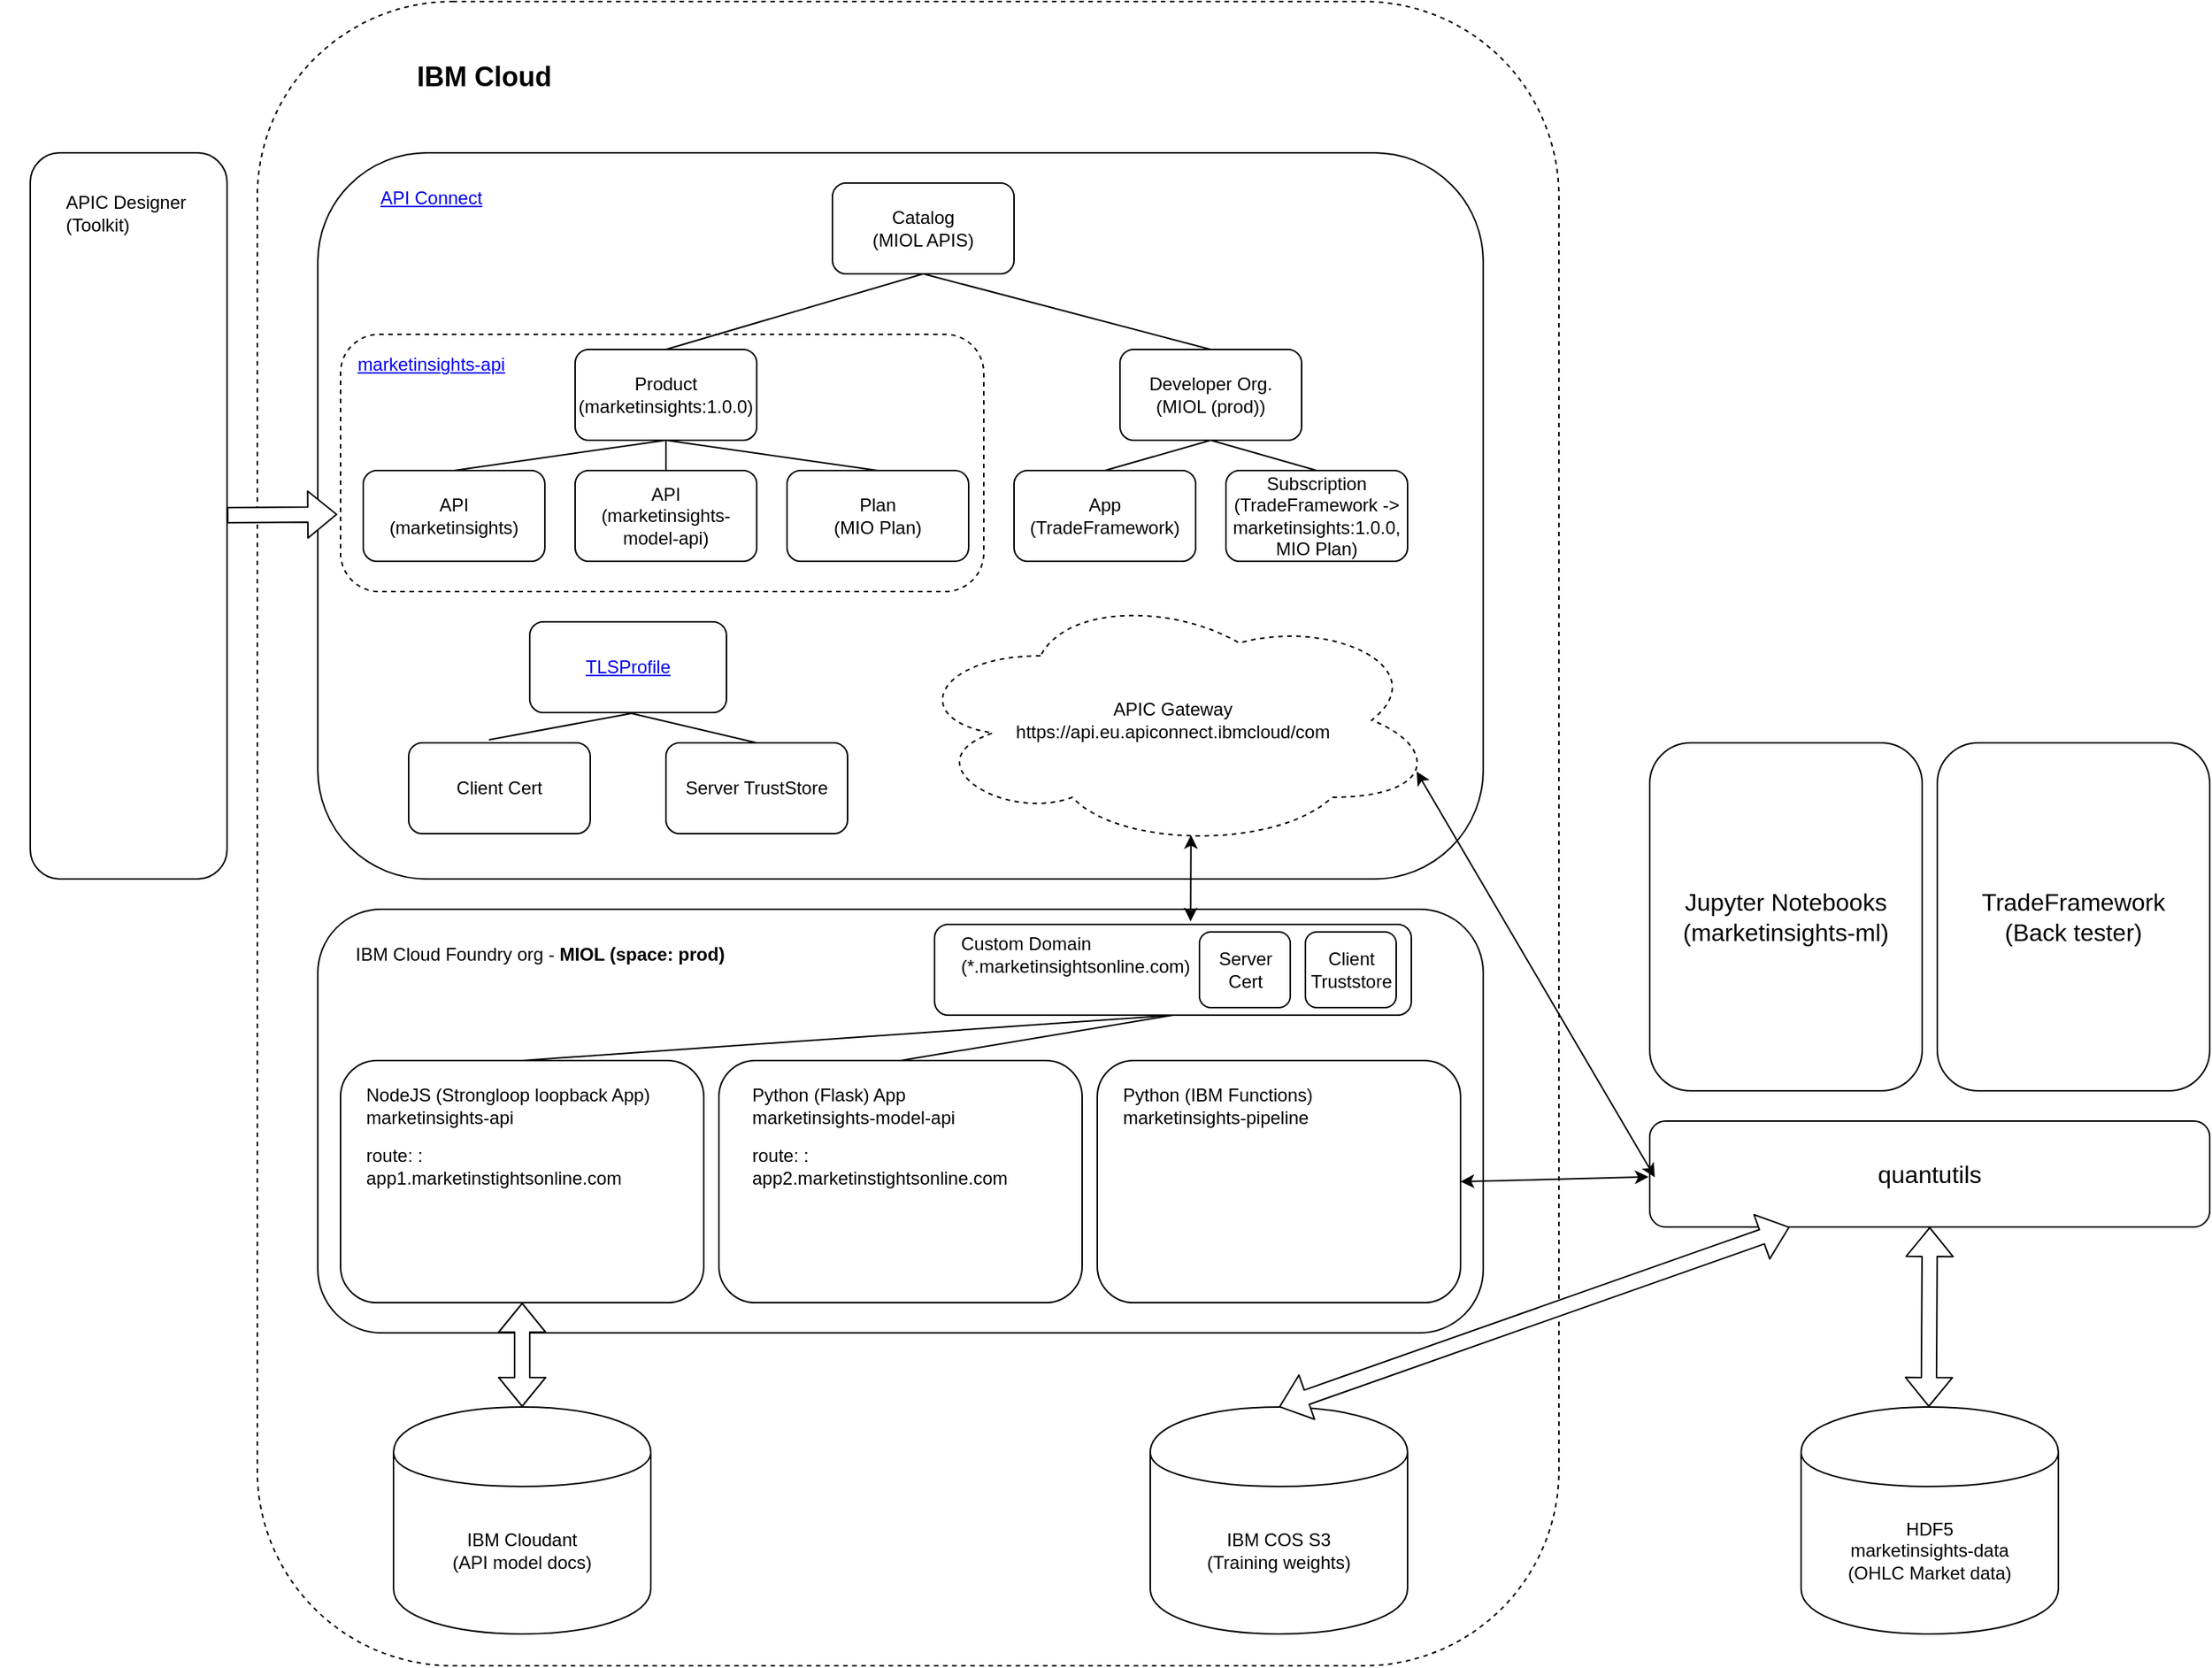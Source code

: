 <mxfile version="13.3.7" type="github"><diagram id="4_kHQUdOZlCoqDcLXM8S" name="Page-1"><mxGraphModel dx="2166" dy="715" grid="1" gridSize="10" guides="1" tooltips="1" connect="1" arrows="1" fold="1" page="1" pageScale="1" pageWidth="827" pageHeight="1169" math="0" shadow="0"><root><mxCell id="0"/><mxCell id="1" parent="0"/><mxCell id="GOIEq-3mkH_zw0_Kdc5Z-45" value="" style="rounded=1;whiteSpace=wrap;html=1;fillColor=none;dashed=1;" vertex="1" parent="1"><mxGeometry x="120" y="140" width="860" height="1100" as="geometry"/></mxCell><mxCell id="GOIEq-3mkH_zw0_Kdc5Z-40" value="" style="rounded=1;whiteSpace=wrap;html=1;fillColor=none;" vertex="1" parent="1"><mxGeometry x="160" y="740" width="770" height="280" as="geometry"/></mxCell><mxCell id="GOIEq-3mkH_zw0_Kdc5Z-1" value="" style="rounded=1;whiteSpace=wrap;html=1;" vertex="1" parent="1"><mxGeometry x="160" y="240" width="770" height="480" as="geometry"/></mxCell><mxCell id="GOIEq-3mkH_zw0_Kdc5Z-26" value="" style="rounded=1;whiteSpace=wrap;html=1;dashed=1;fillColor=none;" vertex="1" parent="1"><mxGeometry x="175" y="360" width="425" height="170" as="geometry"/></mxCell><mxCell id="GOIEq-3mkH_zw0_Kdc5Z-2" value="&lt;a href=&quot;https://eu.apiconnect.ibmcloud.com/apim&quot;&gt;API Connect&lt;/a&gt;" style="text;html=1;strokeColor=none;fillColor=none;align=center;verticalAlign=middle;whiteSpace=wrap;rounded=0;" vertex="1" parent="1"><mxGeometry x="150" y="260" width="170" height="20" as="geometry"/></mxCell><mxCell id="GOIEq-3mkH_zw0_Kdc5Z-3" value="Catalog&lt;br&gt;(MIOL APIS)" style="rounded=1;whiteSpace=wrap;html=1;" vertex="1" parent="1"><mxGeometry x="500" y="260" width="120" height="60" as="geometry"/></mxCell><mxCell id="GOIEq-3mkH_zw0_Kdc5Z-4" value="Product&lt;br&gt;(marketinsights:1.0.0)" style="rounded=1;whiteSpace=wrap;html=1;" vertex="1" parent="1"><mxGeometry x="330" y="370" width="120" height="60" as="geometry"/></mxCell><mxCell id="GOIEq-3mkH_zw0_Kdc5Z-5" value="API&lt;br&gt;(marketinsights)" style="rounded=1;whiteSpace=wrap;html=1;" vertex="1" parent="1"><mxGeometry x="190" y="450" width="120" height="60" as="geometry"/></mxCell><mxCell id="GOIEq-3mkH_zw0_Kdc5Z-6" value="API&lt;br&gt;(marketinsights-model-api)" style="rounded=1;whiteSpace=wrap;html=1;" vertex="1" parent="1"><mxGeometry x="330" y="450" width="120" height="60" as="geometry"/></mxCell><mxCell id="GOIEq-3mkH_zw0_Kdc5Z-7" value="Plan&lt;br&gt;(MIO Plan)" style="rounded=1;whiteSpace=wrap;html=1;" vertex="1" parent="1"><mxGeometry x="470" y="450" width="120" height="60" as="geometry"/></mxCell><mxCell id="GOIEq-3mkH_zw0_Kdc5Z-8" value="Developer Org.&lt;br&gt;(MIOL (prod))" style="rounded=1;whiteSpace=wrap;html=1;" vertex="1" parent="1"><mxGeometry x="690" y="370" width="120" height="60" as="geometry"/></mxCell><mxCell id="GOIEq-3mkH_zw0_Kdc5Z-9" value="App&lt;br&gt;(TradeFramework)" style="rounded=1;whiteSpace=wrap;html=1;" vertex="1" parent="1"><mxGeometry x="620" y="450" width="120" height="60" as="geometry"/></mxCell><mxCell id="GOIEq-3mkH_zw0_Kdc5Z-10" value="Subscription&lt;br&gt;(TradeFramework -&amp;gt; marketinsights:1.0.0, MIO Plan)" style="rounded=1;whiteSpace=wrap;html=1;" vertex="1" parent="1"><mxGeometry x="760" y="450" width="120" height="60" as="geometry"/></mxCell><mxCell id="GOIEq-3mkH_zw0_Kdc5Z-11" value="&lt;a href=&quot;https://developer.ibm.com/apiconnect/2016/07/06/securing-apic-bm-app-mutual-tls/&quot;&gt;TLSProfile&lt;/a&gt;" style="rounded=1;whiteSpace=wrap;html=1;" vertex="1" parent="1"><mxGeometry x="300" y="550" width="130" height="60" as="geometry"/></mxCell><mxCell id="GOIEq-3mkH_zw0_Kdc5Z-12" value="Client Cert" style="rounded=1;whiteSpace=wrap;html=1;" vertex="1" parent="1"><mxGeometry x="220" y="630" width="120" height="60" as="geometry"/></mxCell><mxCell id="GOIEq-3mkH_zw0_Kdc5Z-13" value="Server TrustStore" style="rounded=1;whiteSpace=wrap;html=1;" vertex="1" parent="1"><mxGeometry x="390" y="630" width="120" height="60" as="geometry"/></mxCell><mxCell id="GOIEq-3mkH_zw0_Kdc5Z-14" value="" style="endArrow=none;html=1;entryX=0.5;entryY=1;entryDx=0;entryDy=0;exitX=0.5;exitY=0;exitDx=0;exitDy=0;" edge="1" parent="1" source="GOIEq-3mkH_zw0_Kdc5Z-4" target="GOIEq-3mkH_zw0_Kdc5Z-3"><mxGeometry width="50" height="50" relative="1" as="geometry"><mxPoint x="360" y="430" as="sourcePoint"/><mxPoint x="410" y="380" as="targetPoint"/></mxGeometry></mxCell><mxCell id="GOIEq-3mkH_zw0_Kdc5Z-15" value="" style="endArrow=none;html=1;entryX=0.5;entryY=1;entryDx=0;entryDy=0;exitX=0.5;exitY=0;exitDx=0;exitDy=0;" edge="1" parent="1" source="GOIEq-3mkH_zw0_Kdc5Z-8" target="GOIEq-3mkH_zw0_Kdc5Z-3"><mxGeometry width="50" height="50" relative="1" as="geometry"><mxPoint x="400" y="380" as="sourcePoint"/><mxPoint x="570" y="330" as="targetPoint"/></mxGeometry></mxCell><mxCell id="GOIEq-3mkH_zw0_Kdc5Z-16" value="" style="endArrow=none;html=1;entryX=0.5;entryY=1;entryDx=0;entryDy=0;exitX=0.5;exitY=0;exitDx=0;exitDy=0;" edge="1" parent="1" source="GOIEq-3mkH_zw0_Kdc5Z-5" target="GOIEq-3mkH_zw0_Kdc5Z-4"><mxGeometry width="50" height="50" relative="1" as="geometry"><mxPoint x="760" y="380" as="sourcePoint"/><mxPoint x="570" y="330" as="targetPoint"/></mxGeometry></mxCell><mxCell id="GOIEq-3mkH_zw0_Kdc5Z-17" value="" style="endArrow=none;html=1;entryX=0.5;entryY=1;entryDx=0;entryDy=0;" edge="1" parent="1" source="GOIEq-3mkH_zw0_Kdc5Z-6" target="GOIEq-3mkH_zw0_Kdc5Z-4"><mxGeometry width="50" height="50" relative="1" as="geometry"><mxPoint x="260" y="460" as="sourcePoint"/><mxPoint x="400" y="440" as="targetPoint"/></mxGeometry></mxCell><mxCell id="GOIEq-3mkH_zw0_Kdc5Z-19" value="" style="endArrow=none;html=1;entryX=0.5;entryY=1;entryDx=0;entryDy=0;exitX=0.5;exitY=0;exitDx=0;exitDy=0;" edge="1" parent="1" source="GOIEq-3mkH_zw0_Kdc5Z-7" target="GOIEq-3mkH_zw0_Kdc5Z-4"><mxGeometry width="50" height="50" relative="1" as="geometry"><mxPoint x="400" y="460" as="sourcePoint"/><mxPoint x="400" y="440" as="targetPoint"/></mxGeometry></mxCell><mxCell id="GOIEq-3mkH_zw0_Kdc5Z-20" value="" style="endArrow=none;html=1;entryX=0.5;entryY=0;entryDx=0;entryDy=0;exitX=0.5;exitY=1;exitDx=0;exitDy=0;" edge="1" parent="1" source="GOIEq-3mkH_zw0_Kdc5Z-8" target="GOIEq-3mkH_zw0_Kdc5Z-9"><mxGeometry width="50" height="50" relative="1" as="geometry"><mxPoint x="760" y="380" as="sourcePoint"/><mxPoint x="570" y="330" as="targetPoint"/></mxGeometry></mxCell><mxCell id="GOIEq-3mkH_zw0_Kdc5Z-21" value="" style="endArrow=none;html=1;entryX=0.5;entryY=0;entryDx=0;entryDy=0;" edge="1" parent="1" target="GOIEq-3mkH_zw0_Kdc5Z-10"><mxGeometry width="50" height="50" relative="1" as="geometry"><mxPoint x="750" y="430" as="sourcePoint"/><mxPoint x="690" y="460" as="targetPoint"/></mxGeometry></mxCell><mxCell id="GOIEq-3mkH_zw0_Kdc5Z-22" value="" style="endArrow=none;html=1;entryX=0.5;entryY=1;entryDx=0;entryDy=0;exitX=0.5;exitY=0;exitDx=0;exitDy=0;" edge="1" parent="1" source="GOIEq-3mkH_zw0_Kdc5Z-13" target="GOIEq-3mkH_zw0_Kdc5Z-11"><mxGeometry width="50" height="50" relative="1" as="geometry"><mxPoint x="540" y="460" as="sourcePoint"/><mxPoint x="400" y="440" as="targetPoint"/></mxGeometry></mxCell><mxCell id="GOIEq-3mkH_zw0_Kdc5Z-23" value="" style="endArrow=none;html=1;exitX=0.442;exitY=-0.033;exitDx=0;exitDy=0;exitPerimeter=0;" edge="1" parent="1" source="GOIEq-3mkH_zw0_Kdc5Z-12"><mxGeometry width="50" height="50" relative="1" as="geometry"><mxPoint x="440" y="640" as="sourcePoint"/><mxPoint x="370" y="610" as="targetPoint"/></mxGeometry></mxCell><mxCell id="GOIEq-3mkH_zw0_Kdc5Z-24" value="" style="rounded=1;whiteSpace=wrap;html=1;" vertex="1" parent="1"><mxGeometry x="-30" y="240" width="130" height="480" as="geometry"/></mxCell><mxCell id="GOIEq-3mkH_zw0_Kdc5Z-25" value="APIC Designer&amp;nbsp;&lt;br&gt;&lt;div style=&quot;text-align: left&quot;&gt;&lt;span&gt;(Toolkit)&lt;/span&gt;&lt;/div&gt;" style="text;html=1;strokeColor=none;fillColor=none;align=center;verticalAlign=middle;whiteSpace=wrap;rounded=0;" vertex="1" parent="1"><mxGeometry x="-50" y="270" width="170" height="20" as="geometry"/></mxCell><mxCell id="GOIEq-3mkH_zw0_Kdc5Z-27" value="" style="shape=flexArrow;endArrow=classic;html=1;entryX=-0.005;entryY=0.7;entryDx=0;entryDy=0;entryPerimeter=0;fillColor=#ffffff;" edge="1" parent="1" source="GOIEq-3mkH_zw0_Kdc5Z-24" target="GOIEq-3mkH_zw0_Kdc5Z-26"><mxGeometry width="50" height="50" relative="1" as="geometry"><mxPoint x="360" y="430" as="sourcePoint"/><mxPoint x="410" y="380" as="targetPoint"/></mxGeometry></mxCell><mxCell id="GOIEq-3mkH_zw0_Kdc5Z-28" value="APIC Gateway&lt;br&gt;https://api.eu.apiconnect.ibmcloud/com" style="ellipse;shape=cloud;whiteSpace=wrap;html=1;dashed=1;fillColor=none;" vertex="1" parent="1"><mxGeometry x="550" y="530" width="350" height="170" as="geometry"/></mxCell><mxCell id="GOIEq-3mkH_zw0_Kdc5Z-29" value="&lt;a href=&quot;https://github.com/cwilko/marketinsights-api&quot;&gt;marketinsights-api&lt;/a&gt;" style="text;html=1;strokeColor=none;fillColor=none;align=center;verticalAlign=middle;whiteSpace=wrap;rounded=0;" vertex="1" parent="1"><mxGeometry x="150" y="370" width="170" height="20" as="geometry"/></mxCell><mxCell id="GOIEq-3mkH_zw0_Kdc5Z-41" value="IBM Cloud Foundry org - &lt;b&gt;MIOL (space: prod)&lt;/b&gt;" style="text;html=1;strokeColor=none;fillColor=none;align=left;verticalAlign=middle;whiteSpace=wrap;rounded=0;" vertex="1" parent="1"><mxGeometry x="182.5" y="760" width="267.5" height="20" as="geometry"/></mxCell><mxCell id="GOIEq-3mkH_zw0_Kdc5Z-42" value="IBM Cloudant&lt;br&gt;(API model docs)" style="shape=cylinder;whiteSpace=wrap;html=1;boundedLbl=1;backgroundOutline=1;fillColor=none;" vertex="1" parent="1"><mxGeometry x="210" y="1069" width="170" height="150" as="geometry"/></mxCell><mxCell id="GOIEq-3mkH_zw0_Kdc5Z-43" value="" style="shape=flexArrow;endArrow=classic;startArrow=classic;html=1;fillColor=#ffffff;exitX=0.5;exitY=0;exitDx=0;exitDy=0;" edge="1" parent="1" source="GOIEq-3mkH_zw0_Kdc5Z-42" target="GOIEq-3mkH_zw0_Kdc5Z-38"><mxGeometry width="50" height="50" relative="1" as="geometry"><mxPoint x="290" y="1040" as="sourcePoint"/><mxPoint x="620" y="840" as="targetPoint"/></mxGeometry></mxCell><mxCell id="GOIEq-3mkH_zw0_Kdc5Z-46" value="IBM Cloud" style="text;html=1;strokeColor=none;fillColor=none;align=center;verticalAlign=middle;whiteSpace=wrap;rounded=0;dashed=1;fontSize=18;fontStyle=1" vertex="1" parent="1"><mxGeometry x="220" y="180" width="100" height="20" as="geometry"/></mxCell><mxCell id="GOIEq-3mkH_zw0_Kdc5Z-49" value="" style="group" vertex="1" connectable="0" parent="1"><mxGeometry x="175" y="840" width="740" height="160" as="geometry"/></mxCell><mxCell id="GOIEq-3mkH_zw0_Kdc5Z-33" value="" style="rounded=1;whiteSpace=wrap;html=1;fillColor=none;" vertex="1" parent="GOIEq-3mkH_zw0_Kdc5Z-49"><mxGeometry x="250" width="240" height="160" as="geometry"/></mxCell><mxCell id="GOIEq-3mkH_zw0_Kdc5Z-34" value="Python (Flask) App&lt;br&gt;marketinsights-model-api" style="text;html=1;strokeColor=none;fillColor=none;align=left;verticalAlign=middle;whiteSpace=wrap;rounded=0;" vertex="1" parent="GOIEq-3mkH_zw0_Kdc5Z-49"><mxGeometry x="270" y="20" width="170" height="20" as="geometry"/></mxCell><mxCell id="GOIEq-3mkH_zw0_Kdc5Z-36" value="" style="rounded=1;whiteSpace=wrap;html=1;fillColor=none;" vertex="1" parent="GOIEq-3mkH_zw0_Kdc5Z-49"><mxGeometry x="500" width="240" height="160" as="geometry"/></mxCell><mxCell id="GOIEq-3mkH_zw0_Kdc5Z-37" value="Python (IBM Functions)&lt;br&gt;marketinsights-pipeline" style="text;html=1;strokeColor=none;fillColor=none;align=left;verticalAlign=middle;whiteSpace=wrap;rounded=0;" vertex="1" parent="GOIEq-3mkH_zw0_Kdc5Z-49"><mxGeometry x="515" y="20" width="170" height="20" as="geometry"/></mxCell><mxCell id="GOIEq-3mkH_zw0_Kdc5Z-38" value="" style="rounded=1;whiteSpace=wrap;html=1;fillColor=none;" vertex="1" parent="GOIEq-3mkH_zw0_Kdc5Z-49"><mxGeometry width="240" height="160" as="geometry"/></mxCell><mxCell id="GOIEq-3mkH_zw0_Kdc5Z-39" value="NodeJS (Strongloop loopback App)&lt;br&gt;marketinsights-api" style="text;html=1;strokeColor=none;fillColor=none;align=left;verticalAlign=middle;whiteSpace=wrap;rounded=0;" vertex="1" parent="GOIEq-3mkH_zw0_Kdc5Z-49"><mxGeometry x="15" y="20" width="195" height="20" as="geometry"/></mxCell><mxCell id="GOIEq-3mkH_zw0_Kdc5Z-75" value="route: : app1.marketinstightsonline.com" style="text;html=1;strokeColor=none;fillColor=none;align=left;verticalAlign=middle;whiteSpace=wrap;rounded=0;" vertex="1" parent="GOIEq-3mkH_zw0_Kdc5Z-49"><mxGeometry x="15" y="60" width="170" height="20" as="geometry"/></mxCell><mxCell id="GOIEq-3mkH_zw0_Kdc5Z-66" value="route: : app2.marketinstightsonline.com" style="text;html=1;strokeColor=none;fillColor=none;align=left;verticalAlign=middle;whiteSpace=wrap;rounded=0;" vertex="1" parent="GOIEq-3mkH_zw0_Kdc5Z-49"><mxGeometry x="270" y="60" width="170" height="20" as="geometry"/></mxCell><mxCell id="GOIEq-3mkH_zw0_Kdc5Z-51" value="" style="endArrow=classic;startArrow=classic;html=1;fillColor=#ffffff;fontSize=18;entryX=0.534;entryY=0.947;entryDx=0;entryDy=0;entryPerimeter=0;exitX=0.537;exitY=-0.033;exitDx=0;exitDy=0;exitPerimeter=0;" edge="1" parent="1" source="GOIEq-3mkH_zw0_Kdc5Z-50" target="GOIEq-3mkH_zw0_Kdc5Z-28"><mxGeometry width="50" height="50" relative="1" as="geometry"><mxPoint x="640" y="1020" as="sourcePoint"/><mxPoint x="690" y="970" as="targetPoint"/></mxGeometry></mxCell><mxCell id="GOIEq-3mkH_zw0_Kdc5Z-63" value="" style="group" vertex="1" connectable="0" parent="1"><mxGeometry x="567.5" y="750" width="315" height="60" as="geometry"/></mxCell><mxCell id="GOIEq-3mkH_zw0_Kdc5Z-50" value="" style="rounded=1;whiteSpace=wrap;html=1;fillColor=none;fontSize=18;align=left;" vertex="1" parent="GOIEq-3mkH_zw0_Kdc5Z-63"><mxGeometry width="315" height="60" as="geometry"/></mxCell><mxCell id="GOIEq-3mkH_zw0_Kdc5Z-60" value="Custom Domain&lt;br&gt;(*.marketinsightsonline.com)" style="text;html=1;strokeColor=none;fillColor=none;align=left;verticalAlign=middle;whiteSpace=wrap;rounded=0;fontSize=12;" vertex="1" parent="GOIEq-3mkH_zw0_Kdc5Z-63"><mxGeometry x="15" y="10" width="150" height="20" as="geometry"/></mxCell><mxCell id="GOIEq-3mkH_zw0_Kdc5Z-61" value="Server Cert" style="rounded=1;whiteSpace=wrap;html=1;fillColor=none;fontSize=12;align=center;" vertex="1" parent="GOIEq-3mkH_zw0_Kdc5Z-63"><mxGeometry x="175" y="5" width="60" height="50" as="geometry"/></mxCell><mxCell id="GOIEq-3mkH_zw0_Kdc5Z-62" value="Client Truststore" style="rounded=1;whiteSpace=wrap;html=1;fillColor=none;fontSize=12;align=center;" vertex="1" parent="GOIEq-3mkH_zw0_Kdc5Z-63"><mxGeometry x="245" y="5" width="60" height="50" as="geometry"/></mxCell><mxCell id="GOIEq-3mkH_zw0_Kdc5Z-64" value="" style="endArrow=none;html=1;fillColor=#ffffff;fontSize=12;entryX=0.5;entryY=1;entryDx=0;entryDy=0;exitX=0.5;exitY=0;exitDx=0;exitDy=0;" edge="1" parent="1" source="GOIEq-3mkH_zw0_Kdc5Z-33" target="GOIEq-3mkH_zw0_Kdc5Z-50"><mxGeometry width="50" height="50" relative="1" as="geometry"><mxPoint x="640" y="1020" as="sourcePoint"/><mxPoint x="690" y="970" as="targetPoint"/></mxGeometry></mxCell><mxCell id="GOIEq-3mkH_zw0_Kdc5Z-65" value="" style="endArrow=none;html=1;fillColor=#ffffff;fontSize=12;entryX=0.5;entryY=1;entryDx=0;entryDy=0;exitX=0.5;exitY=0;exitDx=0;exitDy=0;" edge="1" parent="1" source="GOIEq-3mkH_zw0_Kdc5Z-38" target="GOIEq-3mkH_zw0_Kdc5Z-50"><mxGeometry width="50" height="50" relative="1" as="geometry"><mxPoint x="640" y="1020" as="sourcePoint"/><mxPoint x="690" y="970" as="targetPoint"/></mxGeometry></mxCell><mxCell id="GOIEq-3mkH_zw0_Kdc5Z-76" value="quantutils" style="rounded=1;whiteSpace=wrap;html=1;fillColor=none;fontSize=16;align=center;" vertex="1" parent="1"><mxGeometry x="1040" y="880" width="370" height="70" as="geometry"/></mxCell><mxCell id="GOIEq-3mkH_zw0_Kdc5Z-79" value="" style="endArrow=classic;startArrow=classic;html=1;fillColor=#ffffff;fontSize=16;entryX=0.009;entryY=0.531;entryDx=0;entryDy=0;entryPerimeter=0;exitX=0.96;exitY=0.7;exitDx=0;exitDy=0;exitPerimeter=0;" edge="1" parent="1" source="GOIEq-3mkH_zw0_Kdc5Z-28" target="GOIEq-3mkH_zw0_Kdc5Z-76"><mxGeometry width="50" height="50" relative="1" as="geometry"><mxPoint x="940" y="660" as="sourcePoint"/><mxPoint x="990" y="610" as="targetPoint"/></mxGeometry></mxCell><mxCell id="GOIEq-3mkH_zw0_Kdc5Z-80" value="" style="endArrow=classic;startArrow=classic;html=1;fillColor=#ffffff;fontSize=16;exitX=1;exitY=0.5;exitDx=0;exitDy=0;entryX=-0.002;entryY=0.527;entryDx=0;entryDy=0;entryPerimeter=0;" edge="1" parent="1" source="GOIEq-3mkH_zw0_Kdc5Z-36" target="GOIEq-3mkH_zw0_Kdc5Z-76"><mxGeometry width="50" height="50" relative="1" as="geometry"><mxPoint x="1060" y="950" as="sourcePoint"/><mxPoint x="1010" y="500" as="targetPoint"/></mxGeometry></mxCell><mxCell id="GOIEq-3mkH_zw0_Kdc5Z-81" value="TradeFramework&lt;br&gt;(Back tester)" style="rounded=1;whiteSpace=wrap;html=1;fillColor=none;fontSize=16;align=center;" vertex="1" parent="1"><mxGeometry x="1230" y="630" width="180" height="230" as="geometry"/></mxCell><mxCell id="GOIEq-3mkH_zw0_Kdc5Z-82" value="Jupyter Notebooks&lt;br&gt;(marketinsights-ml)" style="rounded=1;whiteSpace=wrap;html=1;fillColor=none;fontSize=16;align=center;" vertex="1" parent="1"><mxGeometry x="1040" y="630" width="180" height="230" as="geometry"/></mxCell><mxCell id="GOIEq-3mkH_zw0_Kdc5Z-83" value="IBM COS S3&lt;br&gt;(Training weights)" style="shape=cylinder;whiteSpace=wrap;html=1;boundedLbl=1;backgroundOutline=1;fillColor=none;" vertex="1" parent="1"><mxGeometry x="710" y="1069" width="170" height="150" as="geometry"/></mxCell><mxCell id="GOIEq-3mkH_zw0_Kdc5Z-85" value="HDF5&lt;br&gt;marketinsights-data&lt;br&gt;(OHLC Market data)" style="shape=cylinder;whiteSpace=wrap;html=1;boundedLbl=1;backgroundOutline=1;fillColor=none;" vertex="1" parent="1"><mxGeometry x="1140" y="1069" width="170" height="150" as="geometry"/></mxCell><mxCell id="GOIEq-3mkH_zw0_Kdc5Z-88" value="" style="shape=flexArrow;endArrow=classic;startArrow=classic;html=1;fillColor=#ffffff;exitX=0.5;exitY=0;exitDx=0;exitDy=0;entryX=0.5;entryY=1;entryDx=0;entryDy=0;" edge="1" parent="1" target="GOIEq-3mkH_zw0_Kdc5Z-76"><mxGeometry width="50" height="50" relative="1" as="geometry"><mxPoint x="1224.41" y="1069" as="sourcePoint"/><mxPoint x="1224.41" y="1000" as="targetPoint"/></mxGeometry></mxCell><mxCell id="GOIEq-3mkH_zw0_Kdc5Z-89" value="" style="shape=flexArrow;endArrow=classic;startArrow=classic;html=1;fillColor=#ffffff;exitX=0.5;exitY=0;exitDx=0;exitDy=0;entryX=0.25;entryY=1;entryDx=0;entryDy=0;" edge="1" parent="1" source="GOIEq-3mkH_zw0_Kdc5Z-83" target="GOIEq-3mkH_zw0_Kdc5Z-76"><mxGeometry width="50" height="50" relative="1" as="geometry"><mxPoint x="1234.41" y="1079" as="sourcePoint"/><mxPoint x="1234.41" y="1010" as="targetPoint"/></mxGeometry></mxCell></root></mxGraphModel></diagram></mxfile>